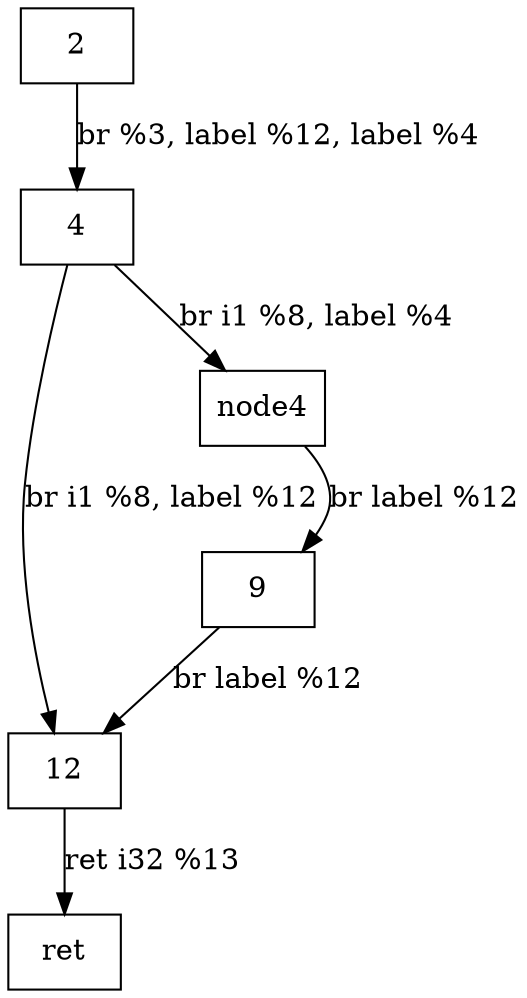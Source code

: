 digraph CFG {
    node [shape=box];
    
    start [label="2"];
    node2 [label="4"];
    node9 [label="9"];
    node12 [label="12"];
    
    start -> node2 [label="br %3, label %12, label %4"];
    node2 -> node12 [label="br i1 %8, label %12"];
    node2 -> node4 [label="br i1 %8, label %4"];
    node4 -> node9 [label="br label %12"];
    node9 -> node12 [label="br label %12"];
    node12 -> ret [label="ret i32 %13"];
}